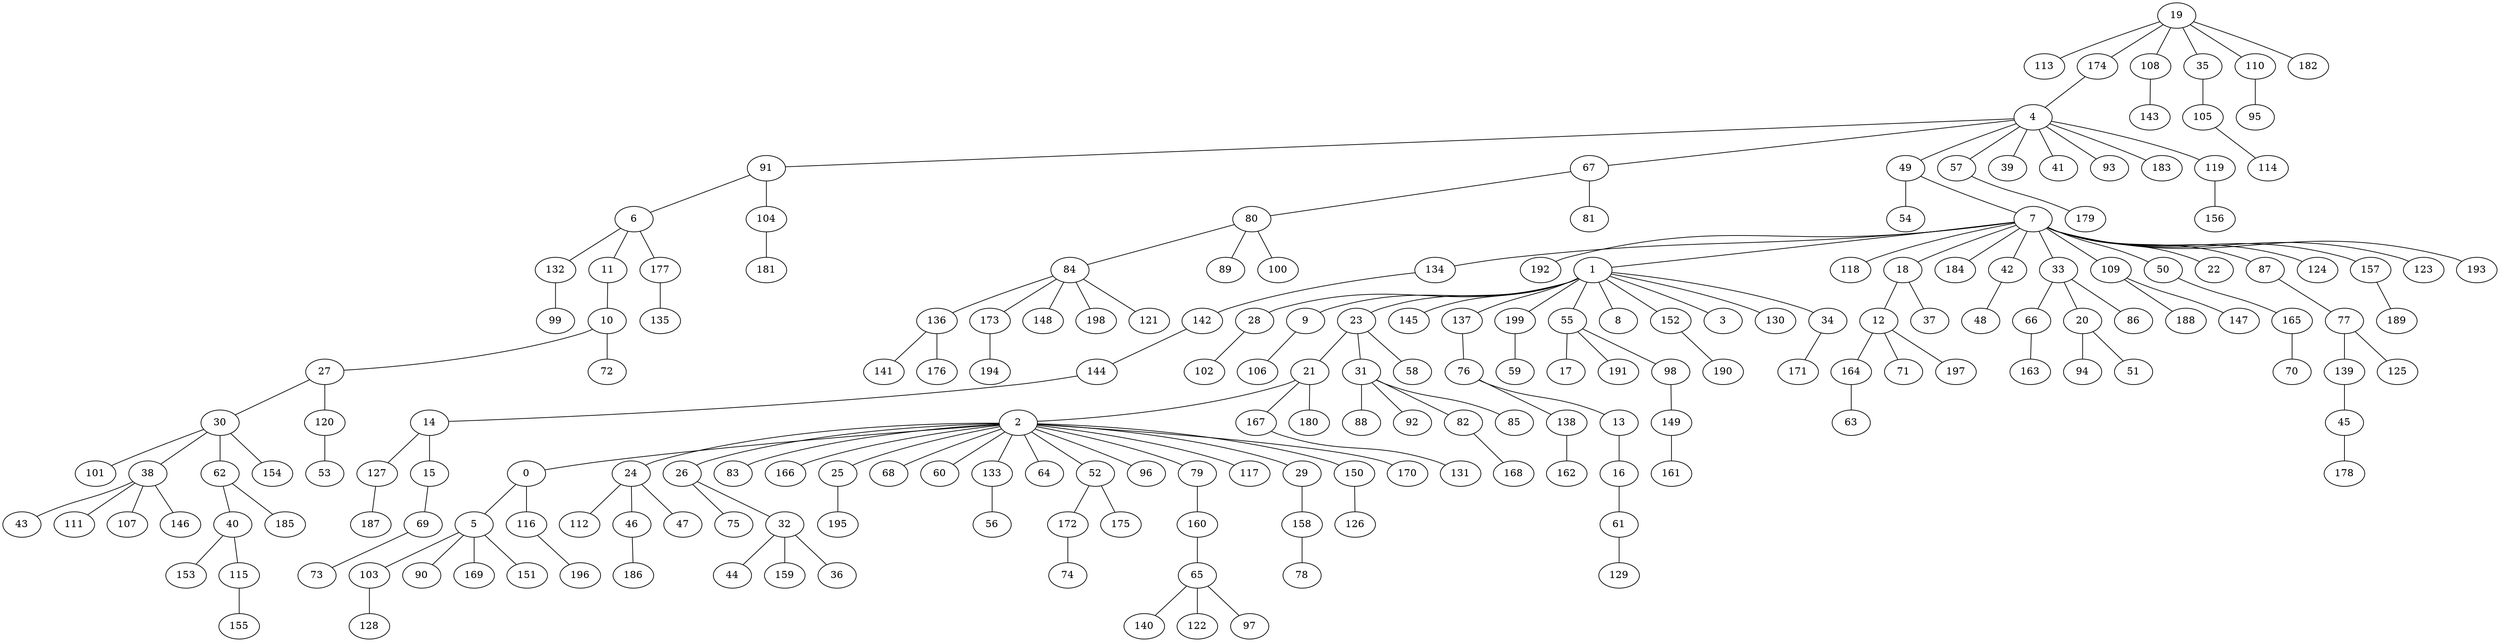 graph grafoDorogovtsev_200_Prim  {
19;
113;
174;
108;
143;
4;
91;
67;
80;
84;
136;
173;
141;
35;
49;
54;
7;
134;
192;
142;
1;
28;
9;
23;
21;
2;
0;
24;
26;
112;
83;
46;
145;
166;
47;
5;
103;
90;
144;
14;
25;
127;
118;
68;
187;
89;
18;
12;
137;
148;
184;
198;
167;
131;
199;
59;
60;
55;
17;
42;
6;
132;
11;
10;
27;
30;
101;
38;
180;
100;
57;
179;
164;
121;
33;
66;
163;
20;
94;
177;
135;
75;
32;
194;
71;
110;
109;
188;
62;
40;
153;
115;
185;
95;
120;
176;
39;
63;
15;
69;
73;
133;
56;
41;
116;
196;
8;
64;
152;
190;
43;
111;
52;
172;
74;
175;
31;
88;
92;
3;
186;
105;
76;
138;
162;
99;
53;
93;
169;
86;
104;
181;
50;
165;
70;
107;
22;
13;
16;
61;
129;
183;
87;
77;
139;
45;
48;
130;
128;
82;
168;
178;
34;
171;
96;
85;
119;
156;
114;
146;
79;
160;
65;
140;
122;
44;
102;
117;
72;
124;
29;
158;
78;
159;
150;
51;
58;
125;
197;
126;
157;
37;
106;
191;
195;
154;
170;
155;
123;
98;
149;
161;
151;
147;
36;
182;
81;
189;
97;
193;
19 -- 113;
19 -- 174;
19 -- 108;
108 -- 143;
174 -- 4;
4 -- 91;
4 -- 67;
67 -- 80;
80 -- 84;
84 -- 136;
84 -- 173;
136 -- 141;
19 -- 35;
4 -- 49;
49 -- 54;
49 -- 7;
7 -- 134;
7 -- 192;
134 -- 142;
7 -- 1;
1 -- 28;
1 -- 9;
1 -- 23;
23 -- 21;
21 -- 2;
2 -- 0;
2 -- 24;
2 -- 26;
24 -- 112;
2 -- 83;
24 -- 46;
1 -- 145;
2 -- 166;
24 -- 47;
0 -- 5;
5 -- 103;
5 -- 90;
142 -- 144;
144 -- 14;
2 -- 25;
14 -- 127;
7 -- 118;
2 -- 68;
127 -- 187;
80 -- 89;
7 -- 18;
18 -- 12;
1 -- 137;
84 -- 148;
7 -- 184;
84 -- 198;
21 -- 167;
167 -- 131;
1 -- 199;
199 -- 59;
2 -- 60;
1 -- 55;
55 -- 17;
7 -- 42;
91 -- 6;
6 -- 132;
6 -- 11;
11 -- 10;
10 -- 27;
27 -- 30;
30 -- 101;
30 -- 38;
21 -- 180;
80 -- 100;
4 -- 57;
57 -- 179;
12 -- 164;
84 -- 121;
7 -- 33;
33 -- 66;
66 -- 163;
33 -- 20;
20 -- 94;
6 -- 177;
177 -- 135;
26 -- 75;
26 -- 32;
173 -- 194;
12 -- 71;
19 -- 110;
7 -- 109;
109 -- 188;
30 -- 62;
62 -- 40;
40 -- 153;
40 -- 115;
62 -- 185;
110 -- 95;
27 -- 120;
136 -- 176;
4 -- 39;
164 -- 63;
14 -- 15;
15 -- 69;
69 -- 73;
2 -- 133;
133 -- 56;
4 -- 41;
0 -- 116;
116 -- 196;
1 -- 8;
2 -- 64;
1 -- 152;
152 -- 190;
38 -- 43;
38 -- 111;
2 -- 52;
52 -- 172;
172 -- 74;
52 -- 175;
23 -- 31;
31 -- 88;
31 -- 92;
1 -- 3;
46 -- 186;
35 -- 105;
137 -- 76;
76 -- 138;
138 -- 162;
132 -- 99;
120 -- 53;
4 -- 93;
5 -- 169;
33 -- 86;
91 -- 104;
104 -- 181;
7 -- 50;
50 -- 165;
165 -- 70;
38 -- 107;
7 -- 22;
76 -- 13;
13 -- 16;
16 -- 61;
61 -- 129;
4 -- 183;
7 -- 87;
87 -- 77;
77 -- 139;
139 -- 45;
42 -- 48;
1 -- 130;
103 -- 128;
31 -- 82;
82 -- 168;
45 -- 178;
1 -- 34;
34 -- 171;
2 -- 96;
31 -- 85;
4 -- 119;
119 -- 156;
105 -- 114;
38 -- 146;
2 -- 79;
79 -- 160;
160 -- 65;
65 -- 140;
65 -- 122;
32 -- 44;
28 -- 102;
2 -- 117;
10 -- 72;
7 -- 124;
2 -- 29;
29 -- 158;
158 -- 78;
32 -- 159;
2 -- 150;
20 -- 51;
23 -- 58;
77 -- 125;
12 -- 197;
150 -- 126;
7 -- 157;
18 -- 37;
9 -- 106;
55 -- 191;
25 -- 195;
30 -- 154;
2 -- 170;
115 -- 155;
7 -- 123;
55 -- 98;
98 -- 149;
149 -- 161;
5 -- 151;
109 -- 147;
32 -- 36;
19 -- 182;
67 -- 81;
157 -- 189;
65 -- 97;
7 -- 193;
}